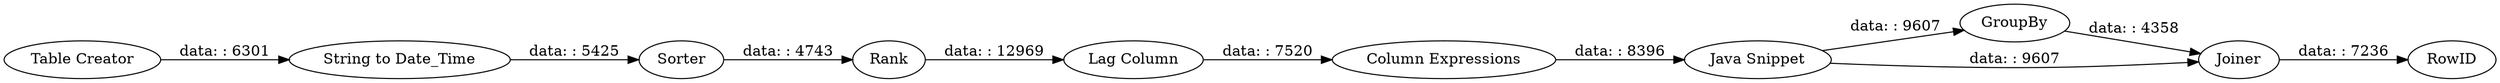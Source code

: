 digraph {
	"1934972821734339242_8" [label="Lag Column"]
	"1934972821734339242_13" [label=RowID]
	"1934972821734339242_10" [label="Java Snippet"]
	"1934972821734339242_4" [label="Table Creator"]
	"1934972821734339242_9" [label="Column Expressions"]
	"1934972821734339242_11" [label=GroupBy]
	"1934972821734339242_7" [label=Sorter]
	"1934972821734339242_12" [label=Joiner]
	"1934972821734339242_6" [label=Rank]
	"1934972821734339242_5" [label="String to Date_Time"]
	"1934972821734339242_10" -> "1934972821734339242_11" [label="data: : 9607"]
	"1934972821734339242_5" -> "1934972821734339242_7" [label="data: : 5425"]
	"1934972821734339242_6" -> "1934972821734339242_8" [label="data: : 12969"]
	"1934972821734339242_8" -> "1934972821734339242_9" [label="data: : 7520"]
	"1934972821734339242_7" -> "1934972821734339242_6" [label="data: : 4743"]
	"1934972821734339242_10" -> "1934972821734339242_12" [label="data: : 9607"]
	"1934972821734339242_9" -> "1934972821734339242_10" [label="data: : 8396"]
	"1934972821734339242_11" -> "1934972821734339242_12" [label="data: : 4358"]
	"1934972821734339242_4" -> "1934972821734339242_5" [label="data: : 6301"]
	"1934972821734339242_12" -> "1934972821734339242_13" [label="data: : 7236"]
	rankdir=LR
}
